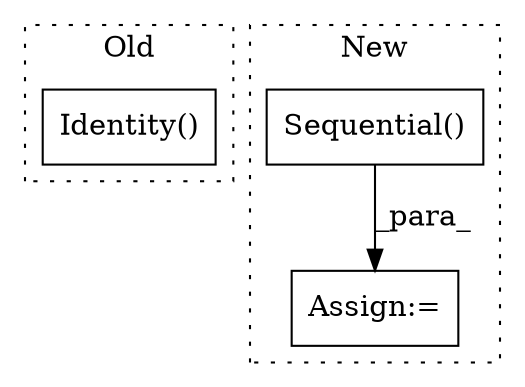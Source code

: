digraph G {
subgraph cluster0 {
1 [label="Identity()" a="75" s="6025" l="13" shape="box"];
label = "Old";
style="dotted";
}
subgraph cluster1 {
2 [label="Sequential()" a="75" s="4222,4376" l="27,10" shape="box"];
3 [label="Assign:=" a="68" s="4219" l="3" shape="box"];
label = "New";
style="dotted";
}
2 -> 3 [label="_para_"];
}